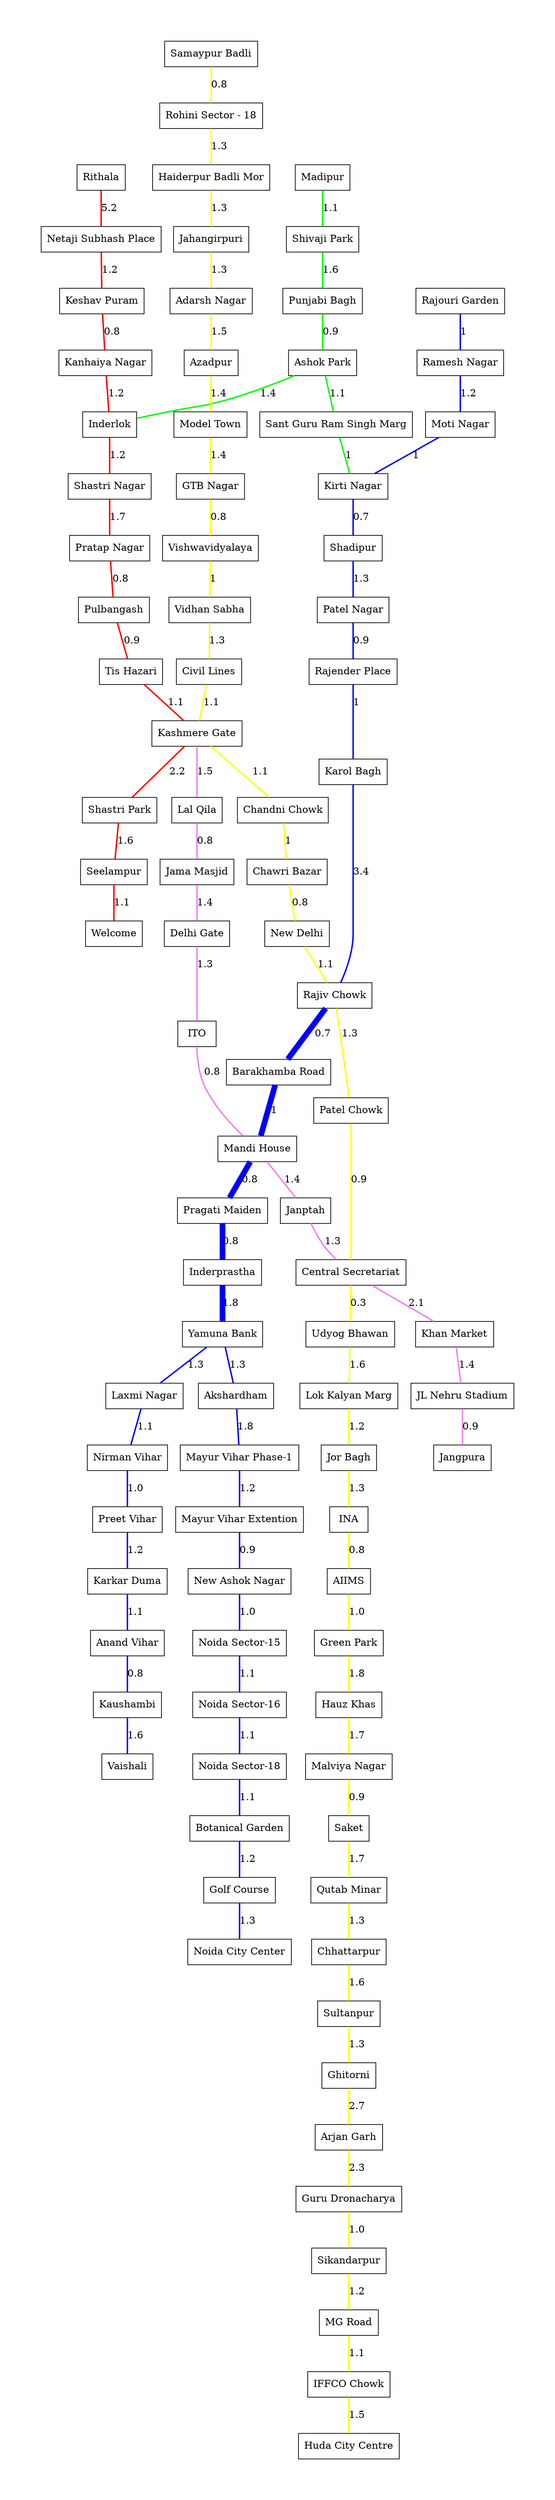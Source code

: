 graph G {
node [shape=rect,dpi=600] margin=0.75

//red
"Rithala" -- "Netaji Subhash Place" [label="5.2",color=red ,penwidth="2"];
"Netaji Subhash Place" -- "Keshav Puram" [label="1.2",color=red ,penwidth="2"];
"Keshav Puram" -- "Kanhaiya Nagar" [label="0.8",color=red ,penwidth="2"];
"Kanhaiya Nagar" -- "Inderlok" [label="1.2",color=red ,penwidth="2"];
"Inderlok" -- "Shastri Nagar" [label="1.2",color=red ,penwidth="2"];
"Shastri Nagar" -- "Pratap Nagar" [label="1.7",color=red ,penwidth="2"];
"Pratap Nagar" -- "Pulbangash" [label="0.8",color=red ,penwidth="2"];
"Pulbangash" -- "Tis Hazari" [label="0.9",color=red ,penwidth="2"];
"Tis Hazari" -- "Kashmere Gate" [label="1.1",color=red ,penwidth="2"];
"Kashmere Gate" -- "Shastri Park" [label="2.2",color=red ,penwidth="2"];
"Shastri Park" -- "Seelampur" [label="1.6",color=red ,penwidth="2"];
"Seelampur" -- "Welcome" [label="1.1",color=red ,penwidth="2"];

//blue
"Rajouri Garden" -- "Ramesh Nagar" [label="1",color=blue ,penwidth="2"];
"Ramesh Nagar" -- "Moti Nagar" [label="1.2",color=blue ,penwidth="2"];
"Moti Nagar" -- "Kirti Nagar" [label="1",color=blue ,penwidth="2"];
"Kirti Nagar" -- "Shadipur" [label="0.7",color=blue ,penwidth="2"];
"Shadipur" -- "Patel Nagar" [label="1.3",color=blue ,penwidth="2"];
"Patel Nagar" -- "Rajender Place" [label="0.9",color=blue ,penwidth="2"];
"Rajender Place" -- "Karol Bagh" [label="1",color=blue ,penwidth="2"];
"Karol Bagh" -- "Rajiv Chowk" [label="3.4",color=blue ,penwidth="2"];
"Rajiv Chowk" -- "Barakhamba Road" [label="0.7",color=blue ,penwidth="8"];
"Barakhamba Road" -- "Mandi House" [label="1",color=blue ,penwidth="8"];
"Mandi House" -- "Pragati Maiden" [label="0.8",color=blue ,penwidth="8"];
"Pragati Maiden" -- "Inderprastha" [label="0.8",color=blue ,penwidth="8"];
"Inderprastha" -- "Yamuna Bank" [label="1.8",color=blue ,penwidth="8"];
"Yamuna Bank" -- "Laxmi Nagar" [label="1.3",color=blue ,penwidth="2"];
"Laxmi Nagar" -- "Nirman Vihar" [label="1.1",color=blue ,penwidth="2"];
"Nirman Vihar" -- "Preet Vihar" [label="1.0",color=blue ,penwidth="2"];
"Preet Vihar" -- "Karkar Duma" [label="1.2",color=blue ,penwidth="2"];
"Karkar Duma" -- "Anand Vihar" [label="1.1",color=blue ,penwidth="2"];
"Anand Vihar" -- "Kaushambi" [label="0.8",color=blue ,penwidth="2"];
"Kaushambi" -- "Vaishali" [label="1.6",color=blue ,penwidth="2"];
"Yamuna Bank" -- "Akshardham" [label="1.3",color=blue ,penwidth="2"];
"Akshardham" -- "Mayur Vihar Phase-1" [label="1.8",color=blue ,penwidth="2"];
"Mayur Vihar Phase-1" -- "Mayur Vihar Extention" [label="1.2",color=blue ,penwidth="2"];
"Mayur Vihar Extention" -- "New Ashok Nagar" [label="0.9",color=blue ,penwidth="2"];
"New Ashok Nagar" -- "Noida Sector-15" [label="1.0",color=blue ,penwidth="2"];
"Noida Sector-15" -- "Noida Sector-16" [label="1.1",color=blue ,penwidth="2"];
"Noida Sector-16" -- "Noida Sector-18" [label="1.1",color=blue ,penwidth="2"];
"Noida Sector-18" -- "Botanical Garden" [label="1.1",color=blue ,penwidth="2"];
"Botanical Garden" -- "Golf Course" [label="1.2",color=blue ,penwidth="2"];
"Golf Course" -- "Noida City Center" [label="1.3",color=blue ,penwidth="2"];

//green
"Madipur" -- "Shivaji Park" [label="1.1",color=green ,penwidth="2"];
"Shivaji Park" -- "Punjabi Bagh" [label="1.6",color=green ,penwidth="2"];
"Punjabi Bagh" -- "Ashok Park" [label="0.9",color=green ,penwidth="2"];
"Ashok Park" -- "Inderlok" [label="1.4",color=green ,penwidth="2"];
"Ashok Park" -- "Sant Guru Ram Singh Marg" [label="1.1",color=green ,penwidth="2"];
"Sant Guru Ram Singh Marg" -- "Kirti Nagar" [label="1",color=green ,penwidth="2"];

//violet
"Kashmere Gate" -- "Lal Qila" [label="1.5",color=violet ,penwidth="2"];
"Lal Qila" -- "Jama Masjid" [label="0.8",color=violet ,penwidth="2"];
"Jama Masjid" -- "Delhi Gate" [label="1.4",color=violet ,penwidth="2"];
"Delhi Gate" -- "ITO" [label="1.3",color=violet ,penwidth="2"];
"ITO" -- "Mandi House" [label="0.8",color=violet ,penwidth="2"];
"Mandi House" -- "Janptah" [label="1.4",color=violet ,penwidth="2"];
"Janptah" -- "Central Secretariat" [label="1.3",color=violet ,penwidth="2"];
"Central Secretariat" -- "Khan Market" [label="2.1",color=violet ,penwidth="2"];
"Khan Market" -- "JL Nehru Stadium" [label="1.4",color=violet ,penwidth="2"];
"JL Nehru Stadium" -- "Jangpura" [label="0.9",color=violet ,penwidth="2"];

//yellow
"Vishwavidyalaya" -- "Vidhan Sabha" [label="1",color=yellow ,penwidth="2"];
"Vidhan Sabha" -- "Civil Lines" [label="1.3",color=yellow ,penwidth="2"];
"Civil Lines" -- "Kashmere Gate" [label="1.1",color=yellow ,penwidth="2"];
"Kashmere Gate" -- "Chandni Chowk" [label="1.1",color=yellow ,penwidth="2"];
"Chandni Chowk" -- "Chawri Bazar" [label="1",color=yellow ,penwidth="2"];
"Chawri Bazar" -- "New Delhi" [label="0.8",color=yellow ,penwidth="2"];
"New Delhi" -- "Rajiv Chowk" [label="1.1",color=yellow ,penwidth="2"];
"Rajiv Chowk" -- "Patel Chowk" [label="1.3",color=yellow ,penwidth="2"];
"Patel Chowk" -- "Central Secretariat" [label="0.9",color=yellow ,penwidth="2"];
"Central Secretariat" -- "Udyog Bhawan" [label="0.3",color=yellow ,penwidth="2"];
"Udyog Bhawan" -- "Lok Kalyan Marg" [label="1.6",color=yellow ,penwidth="2"];
"Lok Kalyan Marg" -- "Jor Bagh" [label="1.2",color=yellow ,penwidth="2"];
"Samaypur Badli" -- "Rohini Sector - 18" [label="0.8",color=yellow ,penwidth="2"];
"Rohini Sector - 18" -- "Haiderpur Badli Mor" [label="1.3",color=yellow ,penwidth="2"];
"Haiderpur Badli Mor" -- "Jahangirpuri" [label="1.3",color=yellow ,penwidth="2"];
"Jahangirpuri" -- "Adarsh Nagar" [label="1.3",color=yellow ,penwidth="2"];
"Adarsh Nagar" -- "Azadpur" [label="1.5",color=yellow ,penwidth="2"];
"Azadpur" -- "Model Town" [label="1.4",color=yellow ,penwidth="2"];
"Model Town" -- "GTB Nagar" [label="1.4",color=yellow ,penwidth="2"];
"GTB Nagar" -- "Vishwavidyalaya" [label="0.8",color=yellow ,penwidth="2"];
"Jor Bagh" -- "INA" [label="1.3",color=yellow ,penwidth="2"];
"INA" -- "AIIMS" [label="0.8",color=yellow ,penwidth="2"];
"AIIMS" -- "Green Park" [label="1.0",color=yellow ,penwidth="2"];
"Green Park" -- "Hauz Khas" [label="1.8",color=yellow ,penwidth="2"];
"Hauz Khas" -- "Malviya Nagar" [label="1.7",color=yellow ,penwidth="2"];
"Malviya Nagar" -- "Saket" [label="0.9",color=yellow ,penwidth="2"];
"Saket" -- "Qutab Minar" [label="1.7",color=yellow ,penwidth="2"];
"Qutab Minar" -- "Chhattarpur" [label="1.3",color=yellow ,penwidth="2"];
"Chhattarpur" -- "Sultanpur" [label="1.6",color=yellow ,penwidth="2"];
"Sultanpur" -- "Ghitorni" [label="1.3",color=yellow ,penwidth="2"];
"Ghitorni" -- "Arjan Garh" [label="2.7",color=yellow ,penwidth="2"];
"Arjan Garh" -- "Guru Dronacharya" [label="2.3",color=yellow ,penwidth="2"];
"Guru Dronacharya" -- "Sikandarpur" [label="1.0",color=yellow ,penwidth="2"];
"Sikandarpur" -- "MG Road" [label="1.2",color=yellow ,penwidth="2"];
"MG Road" -- "IFFCO Chowk" [label="1.1",color=yellow ,penwidth="2"];
"IFFCO Chowk" -- "Huda City Centre" [label="1.5",color=yellow ,penwidth="2"];
}
